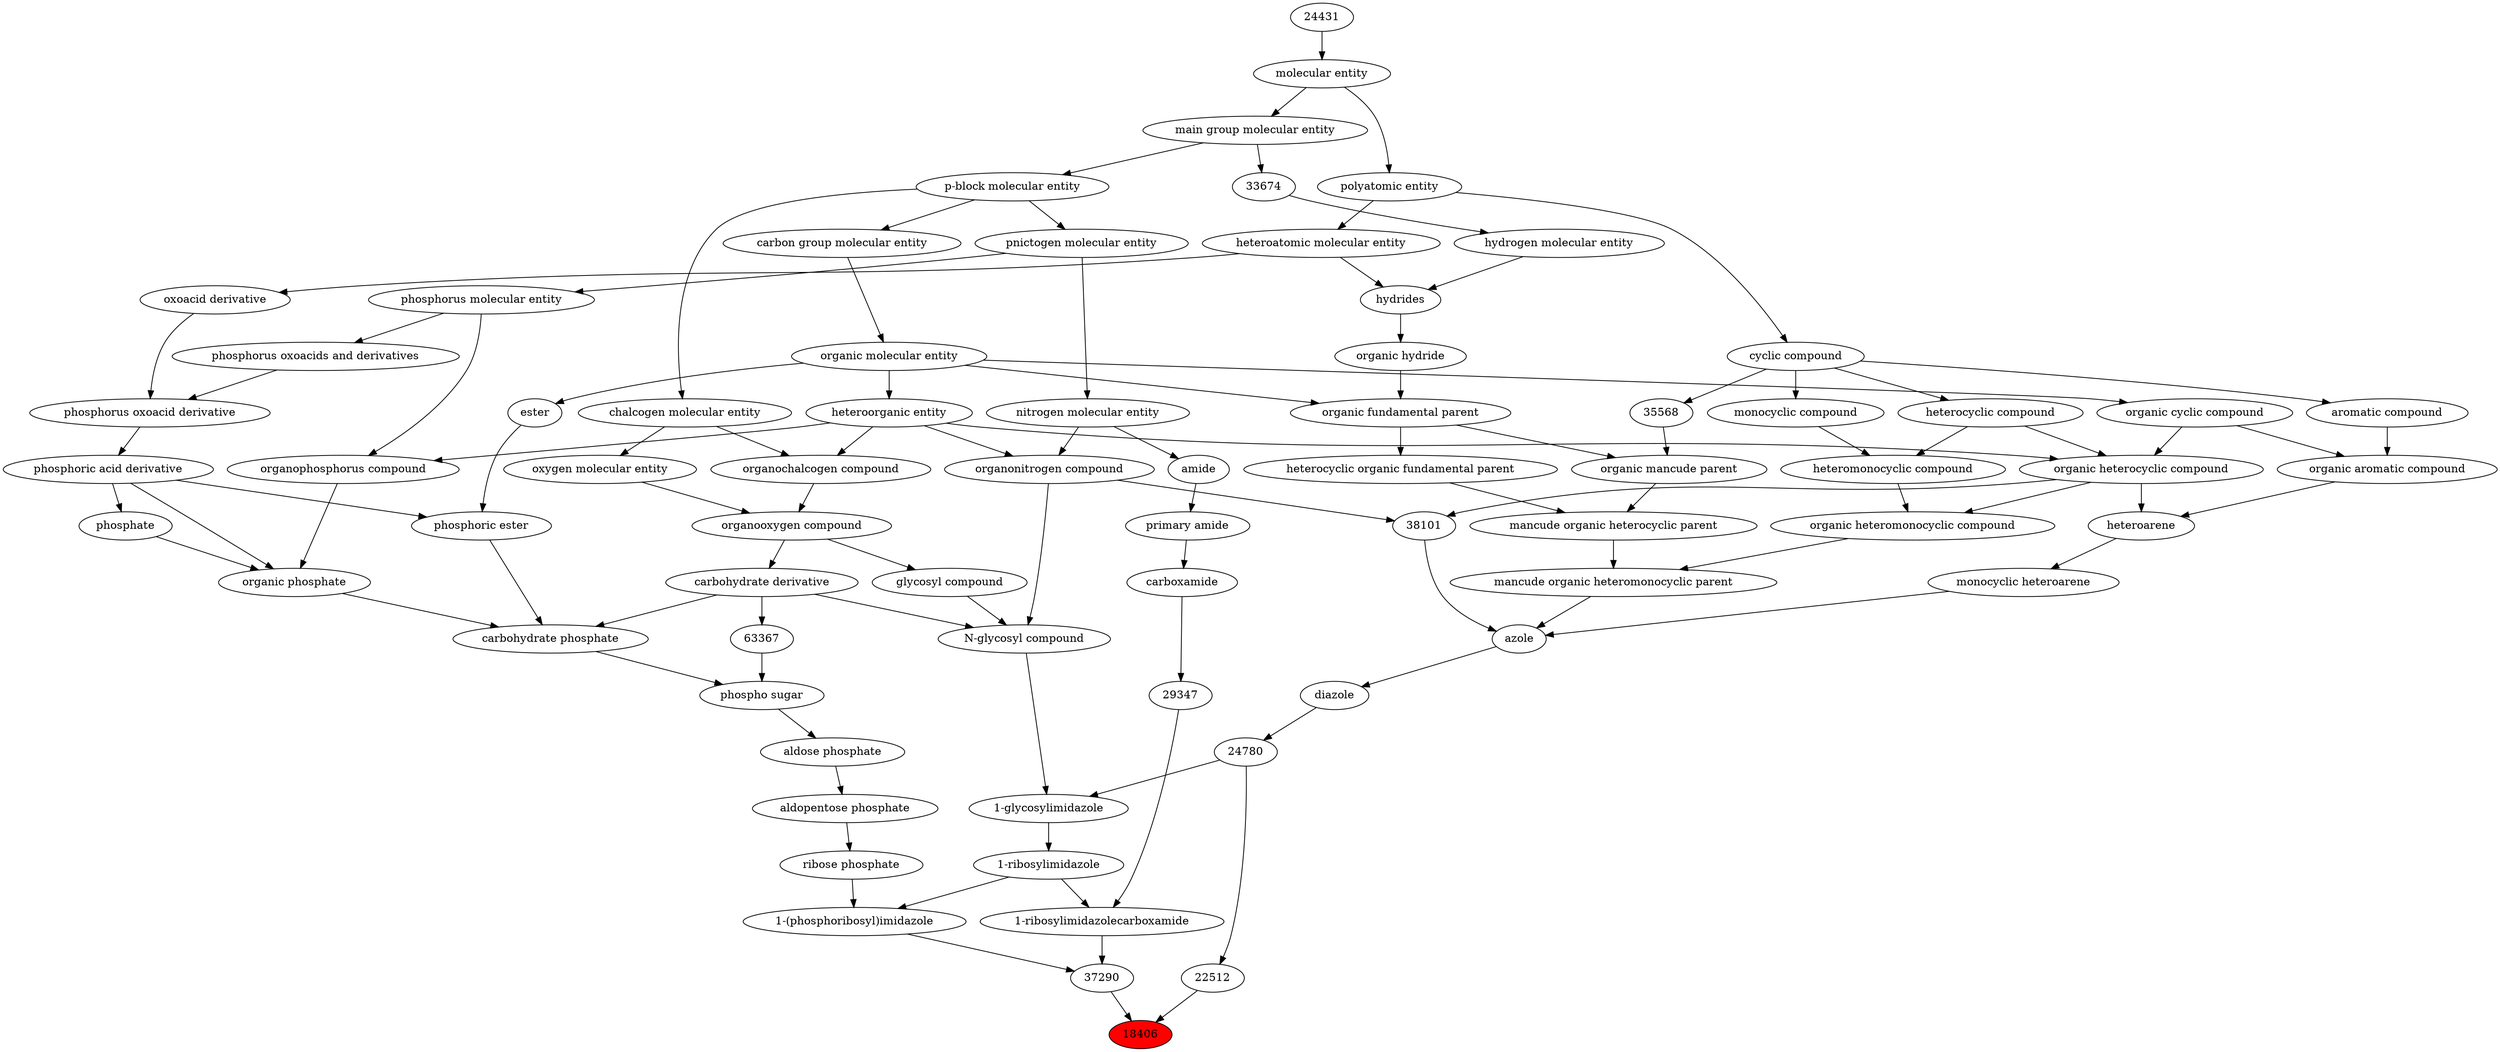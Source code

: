 digraph tree{ 
18406 [label="18406" fillcolor=red style=filled]
37290 -> 18406
22512 -> 18406
37290 [label="37290"]
26556 -> 37290
37292 -> 37290
22512 [label="22512"]
24780 -> 22512
26556 [label="1-ribosylimidazolecarboxamide"]
37293 -> 26556
29347 -> 26556
37292 [label="1-(phosphoribosyl)imidazole"]
37293 -> 37292
26562 -> 37292
24780 [label="24780"]
23677 -> 24780
37293 [label="1-ribosylimidazole"]
48117 -> 37293
29347 [label="29347"]
37622 -> 29347
26562 [label="ribose phosphate"]
25900 -> 26562
23677 [label="diazole"]
68452 -> 23677
48117 [label="1-glycosylimidazole"]
24780 -> 48117
21731 -> 48117
37622 [label="carboxamide"]
33256 -> 37622
25900 [label="aldopentose phosphate"]
35131 -> 25900
68452 [label="azole"]
35555 -> 68452
38179 -> 68452
38101 -> 68452
21731 [label="N-glycosyl compound"]
35352 -> 21731
63161 -> 21731
63299 -> 21731
33256 [label="primary amide"]
32988 -> 33256
35131 [label="aldose phosphate"]
33447 -> 35131
35555 [label="mancude organic heteromonocyclic parent"]
25693 -> 35555
35571 -> 35555
38179 [label="monocyclic heteroarene"]
33833 -> 38179
38101 [label="38101"]
24532 -> 38101
35352 -> 38101
35352 [label="organonitrogen compound"]
51143 -> 35352
33285 -> 35352
63161 [label="glycosyl compound"]
36963 -> 63161
63299 [label="carbohydrate derivative"]
36963 -> 63299
32988 [label="amide"]
51143 -> 32988
33447 [label="phospho sugar"]
63367 -> 33447
26816 -> 33447
25693 [label="organic heteromonocyclic compound"]
33670 -> 25693
24532 -> 25693
35571 [label="mancude organic heterocyclic parent"]
35573 -> 35571
35552 -> 35571
33833 [label="heteroarene"]
33659 -> 33833
24532 -> 33833
24532 [label="organic heterocyclic compound"]
33285 -> 24532
33832 -> 24532
5686 -> 24532
51143 [label="nitrogen molecular entity"]
33302 -> 51143
33285 [label="heteroorganic entity"]
50860 -> 33285
36963 [label="organooxygen compound"]
36962 -> 36963
25806 -> 36963
63367 [label="63367"]
63299 -> 63367
26816 [label="carbohydrate phosphate"]
37734 -> 26816
63299 -> 26816
25703 -> 26816
33670 [label="heteromonocyclic compound"]
5686 -> 33670
33661 -> 33670
35573 [label="organic mancude parent"]
35568 -> 35573
33245 -> 35573
35552 [label="heterocyclic organic fundamental parent"]
33245 -> 35552
33659 [label="organic aromatic compound"]
33832 -> 33659
33655 -> 33659
33832 [label="organic cyclic compound"]
50860 -> 33832
5686 [label="heterocyclic compound"]
33595 -> 5686
33302 [label="pnictogen molecular entity"]
33675 -> 33302
50860 [label="organic molecular entity"]
33582 -> 50860
36962 [label="organochalcogen compound"]
33285 -> 36962
33304 -> 36962
25806 [label="oxygen molecular entity"]
33304 -> 25806
37734 [label="phosphoric ester"]
26079 -> 37734
35701 -> 37734
25703 [label="organic phosphate"]
26079 -> 25703
25710 -> 25703
26020 -> 25703
33661 [label="monocyclic compound"]
33595 -> 33661
35568 [label="35568"]
33595 -> 35568
33245 [label="organic fundamental parent"]
50860 -> 33245
37175 -> 33245
33655 [label="aromatic compound"]
33595 -> 33655
33595 [label="cyclic compound"]
36357 -> 33595
33675 [label="p-block molecular entity"]
33579 -> 33675
33582 [label="carbon group molecular entity"]
33675 -> 33582
33304 [label="chalcogen molecular entity"]
33675 -> 33304
26079 [label="phosphoric acid derivative"]
36359 -> 26079
35701 [label="ester"]
50860 -> 35701
25710 [label="organophosphorus compound"]
33285 -> 25710
26082 -> 25710
26020 [label="phosphate"]
26079 -> 26020
37175 [label="organic hydride"]
33692 -> 37175
36357 [label="polyatomic entity"]
23367 -> 36357
33579 [label="main group molecular entity"]
23367 -> 33579
36359 [label="phosphorus oxoacid derivative"]
33241 -> 36359
36360 -> 36359
26082 [label="phosphorus molecular entity"]
33302 -> 26082
33692 [label="hydrides"]
33608 -> 33692
37577 -> 33692
23367 [label="molecular entity"]
24431 -> 23367
33241 [label="oxoacid derivative"]
37577 -> 33241
36360 [label="phosphorus oxoacids and derivatives"]
26082 -> 36360
33608 [label="hydrogen molecular entity"]
33674 -> 33608
37577 [label="heteroatomic molecular entity"]
36357 -> 37577
24431 [label="24431"]
33674 [label="33674"]
33579 -> 33674
}